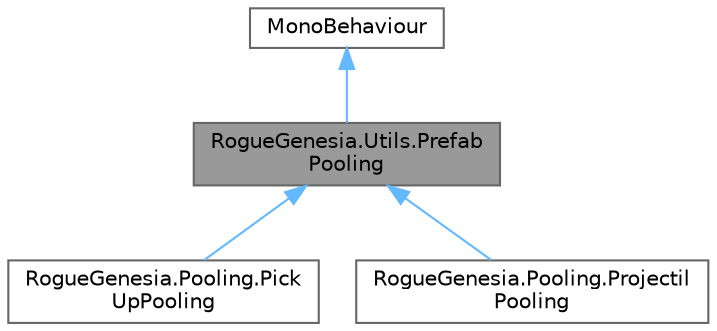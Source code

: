 digraph "RogueGenesia.Utils.PrefabPooling"
{
 // LATEX_PDF_SIZE
  bgcolor="transparent";
  edge [fontname=Helvetica,fontsize=10,labelfontname=Helvetica,labelfontsize=10];
  node [fontname=Helvetica,fontsize=10,shape=box,height=0.2,width=0.4];
  Node1 [label="RogueGenesia.Utils.Prefab\lPooling",height=0.2,width=0.4,color="gray40", fillcolor="grey60", style="filled", fontcolor="black",tooltip=" "];
  Node2 -> Node1 [dir="back",color="steelblue1",style="solid"];
  Node2 [label="MonoBehaviour",height=0.2,width=0.4,color="gray40", fillcolor="white", style="filled",tooltip=" "];
  Node1 -> Node3 [dir="back",color="steelblue1",style="solid"];
  Node3 [label="RogueGenesia.Pooling.Pick\lUpPooling",height=0.2,width=0.4,color="gray40", fillcolor="white", style="filled",URL="$class_rogue_genesia_1_1_pooling_1_1_pick_up_pooling.html",tooltip=" "];
  Node1 -> Node4 [dir="back",color="steelblue1",style="solid"];
  Node4 [label="RogueGenesia.Pooling.Projectil\lPooling",height=0.2,width=0.4,color="gray40", fillcolor="white", style="filled",URL="$class_rogue_genesia_1_1_pooling_1_1_projectil_pooling.html",tooltip=" "];
}

